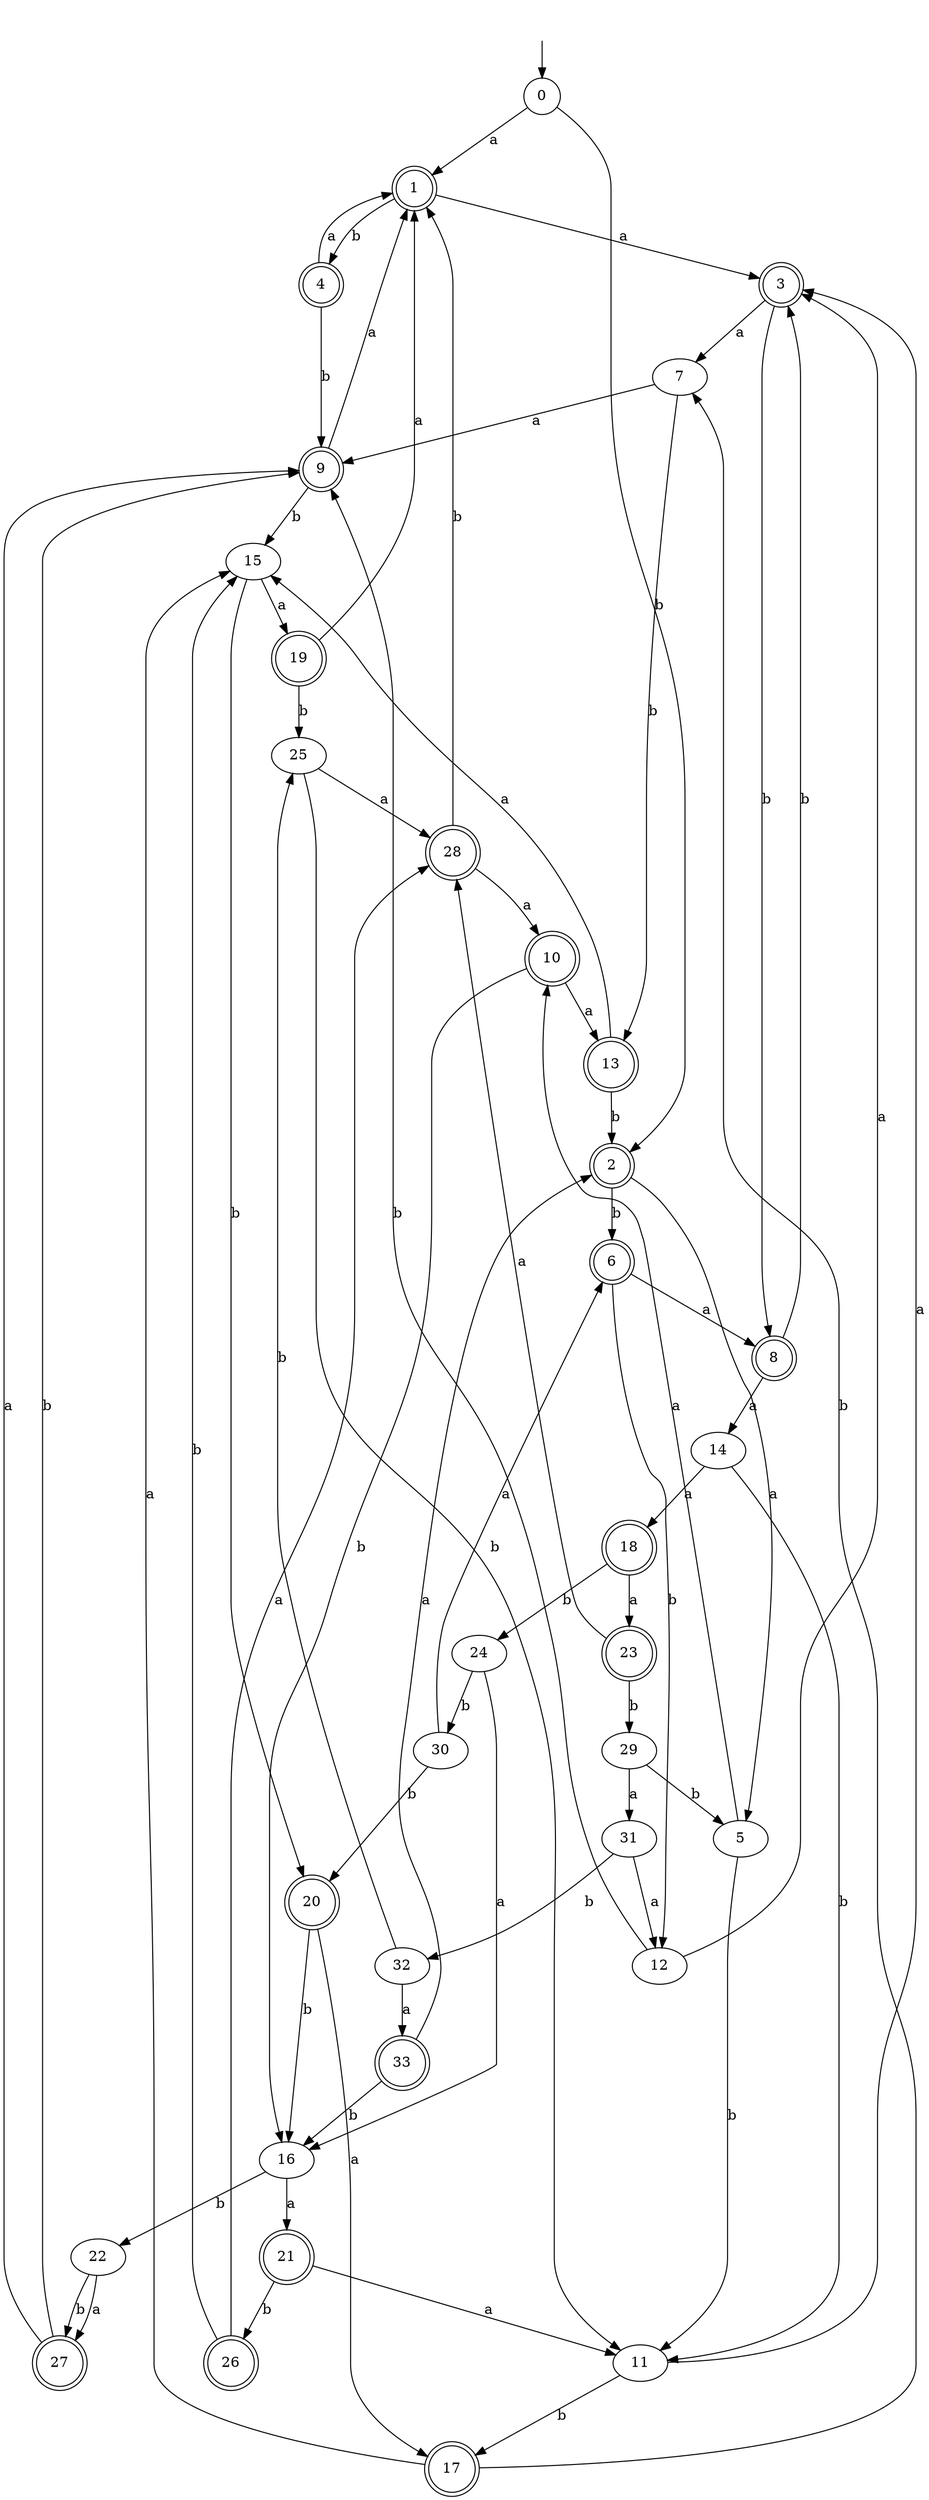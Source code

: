 digraph RandomDFA {
  __start0 [label="", shape=none];
  __start0 -> 0 [label=""];
  0 [shape=circle]
  0 -> 1 [label="a"]
  0 -> 2 [label="b"]
  1 [shape=doublecircle]
  1 -> 3 [label="a"]
  1 -> 4 [label="b"]
  2 [shape=doublecircle]
  2 -> 5 [label="a"]
  2 -> 6 [label="b"]
  3 [shape=doublecircle]
  3 -> 7 [label="a"]
  3 -> 8 [label="b"]
  4 [shape=doublecircle]
  4 -> 1 [label="a"]
  4 -> 9 [label="b"]
  5
  5 -> 10 [label="a"]
  5 -> 11 [label="b"]
  6 [shape=doublecircle]
  6 -> 8 [label="a"]
  6 -> 12 [label="b"]
  7
  7 -> 9 [label="a"]
  7 -> 13 [label="b"]
  8 [shape=doublecircle]
  8 -> 14 [label="a"]
  8 -> 3 [label="b"]
  9 [shape=doublecircle]
  9 -> 1 [label="a"]
  9 -> 15 [label="b"]
  10 [shape=doublecircle]
  10 -> 13 [label="a"]
  10 -> 16 [label="b"]
  11
  11 -> 3 [label="a"]
  11 -> 17 [label="b"]
  12
  12 -> 3 [label="a"]
  12 -> 9 [label="b"]
  13 [shape=doublecircle]
  13 -> 15 [label="a"]
  13 -> 2 [label="b"]
  14
  14 -> 18 [label="a"]
  14 -> 11 [label="b"]
  15
  15 -> 19 [label="a"]
  15 -> 20 [label="b"]
  16
  16 -> 21 [label="a"]
  16 -> 22 [label="b"]
  17 [shape=doublecircle]
  17 -> 15 [label="a"]
  17 -> 7 [label="b"]
  18 [shape=doublecircle]
  18 -> 23 [label="a"]
  18 -> 24 [label="b"]
  19 [shape=doublecircle]
  19 -> 1 [label="a"]
  19 -> 25 [label="b"]
  20 [shape=doublecircle]
  20 -> 17 [label="a"]
  20 -> 16 [label="b"]
  21 [shape=doublecircle]
  21 -> 11 [label="a"]
  21 -> 26 [label="b"]
  22
  22 -> 27 [label="a"]
  22 -> 27 [label="b"]
  23 [shape=doublecircle]
  23 -> 28 [label="a"]
  23 -> 29 [label="b"]
  24
  24 -> 16 [label="a"]
  24 -> 30 [label="b"]
  25
  25 -> 28 [label="a"]
  25 -> 11 [label="b"]
  26 [shape=doublecircle]
  26 -> 28 [label="a"]
  26 -> 15 [label="b"]
  27 [shape=doublecircle]
  27 -> 9 [label="a"]
  27 -> 9 [label="b"]
  28 [shape=doublecircle]
  28 -> 10 [label="a"]
  28 -> 1 [label="b"]
  29
  29 -> 31 [label="a"]
  29 -> 5 [label="b"]
  30
  30 -> 6 [label="a"]
  30 -> 20 [label="b"]
  31
  31 -> 12 [label="a"]
  31 -> 32 [label="b"]
  32
  32 -> 33 [label="a"]
  32 -> 25 [label="b"]
  33 [shape=doublecircle]
  33 -> 2 [label="a"]
  33 -> 16 [label="b"]
}
